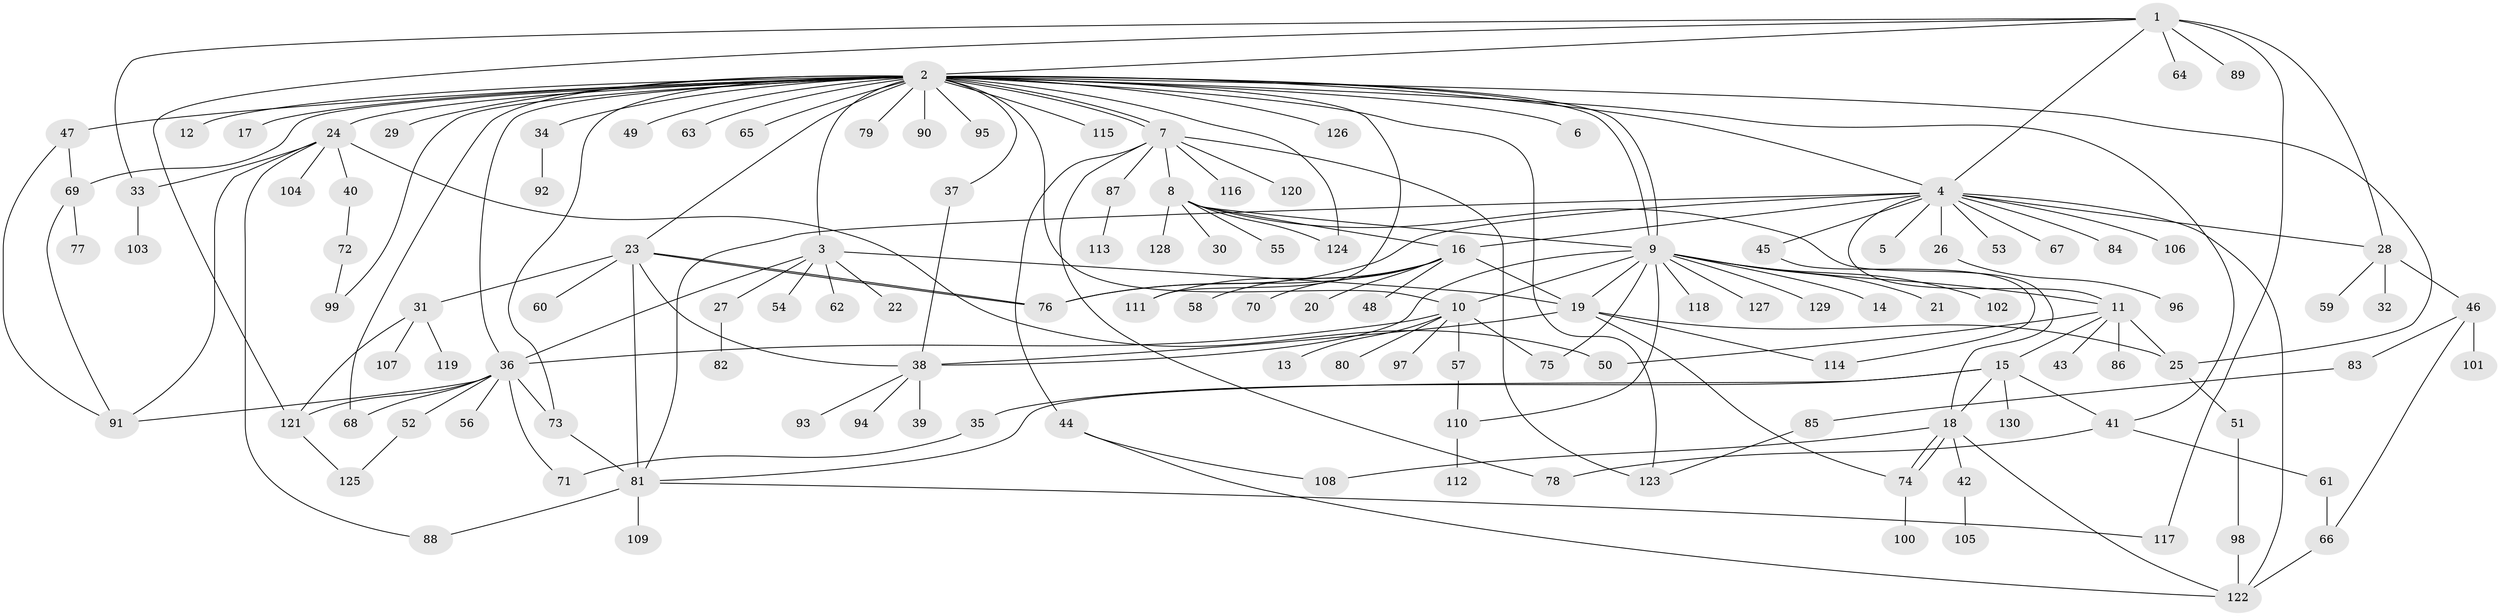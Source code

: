 // Generated by graph-tools (version 1.1) at 2025/35/03/09/25 02:35:41]
// undirected, 130 vertices, 185 edges
graph export_dot {
graph [start="1"]
  node [color=gray90,style=filled];
  1;
  2;
  3;
  4;
  5;
  6;
  7;
  8;
  9;
  10;
  11;
  12;
  13;
  14;
  15;
  16;
  17;
  18;
  19;
  20;
  21;
  22;
  23;
  24;
  25;
  26;
  27;
  28;
  29;
  30;
  31;
  32;
  33;
  34;
  35;
  36;
  37;
  38;
  39;
  40;
  41;
  42;
  43;
  44;
  45;
  46;
  47;
  48;
  49;
  50;
  51;
  52;
  53;
  54;
  55;
  56;
  57;
  58;
  59;
  60;
  61;
  62;
  63;
  64;
  65;
  66;
  67;
  68;
  69;
  70;
  71;
  72;
  73;
  74;
  75;
  76;
  77;
  78;
  79;
  80;
  81;
  82;
  83;
  84;
  85;
  86;
  87;
  88;
  89;
  90;
  91;
  92;
  93;
  94;
  95;
  96;
  97;
  98;
  99;
  100;
  101;
  102;
  103;
  104;
  105;
  106;
  107;
  108;
  109;
  110;
  111;
  112;
  113;
  114;
  115;
  116;
  117;
  118;
  119;
  120;
  121;
  122;
  123;
  124;
  125;
  126;
  127;
  128;
  129;
  130;
  1 -- 2;
  1 -- 4;
  1 -- 28;
  1 -- 33;
  1 -- 64;
  1 -- 89;
  1 -- 117;
  1 -- 121;
  2 -- 3;
  2 -- 4;
  2 -- 6;
  2 -- 7;
  2 -- 7;
  2 -- 9;
  2 -- 9;
  2 -- 10;
  2 -- 12;
  2 -- 17;
  2 -- 23;
  2 -- 24;
  2 -- 25;
  2 -- 29;
  2 -- 34;
  2 -- 36;
  2 -- 37;
  2 -- 41;
  2 -- 47;
  2 -- 49;
  2 -- 63;
  2 -- 65;
  2 -- 68;
  2 -- 69;
  2 -- 73;
  2 -- 79;
  2 -- 90;
  2 -- 95;
  2 -- 99;
  2 -- 111;
  2 -- 115;
  2 -- 123;
  2 -- 124;
  2 -- 126;
  3 -- 19;
  3 -- 22;
  3 -- 27;
  3 -- 36;
  3 -- 54;
  3 -- 62;
  4 -- 5;
  4 -- 11;
  4 -- 16;
  4 -- 26;
  4 -- 28;
  4 -- 45;
  4 -- 53;
  4 -- 67;
  4 -- 76;
  4 -- 81;
  4 -- 84;
  4 -- 106;
  4 -- 122;
  7 -- 8;
  7 -- 44;
  7 -- 78;
  7 -- 87;
  7 -- 116;
  7 -- 120;
  7 -- 123;
  8 -- 9;
  8 -- 16;
  8 -- 18;
  8 -- 30;
  8 -- 55;
  8 -- 124;
  8 -- 128;
  9 -- 10;
  9 -- 11;
  9 -- 14;
  9 -- 19;
  9 -- 21;
  9 -- 38;
  9 -- 75;
  9 -- 102;
  9 -- 110;
  9 -- 118;
  9 -- 127;
  9 -- 129;
  10 -- 13;
  10 -- 36;
  10 -- 57;
  10 -- 75;
  10 -- 80;
  10 -- 97;
  11 -- 15;
  11 -- 25;
  11 -- 43;
  11 -- 50;
  11 -- 86;
  15 -- 18;
  15 -- 35;
  15 -- 41;
  15 -- 81;
  15 -- 130;
  16 -- 19;
  16 -- 20;
  16 -- 48;
  16 -- 58;
  16 -- 70;
  16 -- 76;
  16 -- 111;
  18 -- 42;
  18 -- 74;
  18 -- 74;
  18 -- 108;
  18 -- 122;
  19 -- 25;
  19 -- 38;
  19 -- 74;
  19 -- 114;
  23 -- 31;
  23 -- 38;
  23 -- 60;
  23 -- 76;
  23 -- 76;
  23 -- 81;
  24 -- 33;
  24 -- 40;
  24 -- 50;
  24 -- 88;
  24 -- 91;
  24 -- 104;
  25 -- 51;
  26 -- 96;
  27 -- 82;
  28 -- 32;
  28 -- 46;
  28 -- 59;
  31 -- 107;
  31 -- 119;
  31 -- 121;
  33 -- 103;
  34 -- 92;
  35 -- 71;
  36 -- 52;
  36 -- 56;
  36 -- 68;
  36 -- 71;
  36 -- 73;
  36 -- 91;
  36 -- 121;
  37 -- 38;
  38 -- 39;
  38 -- 93;
  38 -- 94;
  40 -- 72;
  41 -- 61;
  41 -- 78;
  42 -- 105;
  44 -- 108;
  44 -- 122;
  45 -- 114;
  46 -- 66;
  46 -- 83;
  46 -- 101;
  47 -- 69;
  47 -- 91;
  51 -- 98;
  52 -- 125;
  57 -- 110;
  61 -- 66;
  66 -- 122;
  69 -- 77;
  69 -- 91;
  72 -- 99;
  73 -- 81;
  74 -- 100;
  81 -- 88;
  81 -- 109;
  81 -- 117;
  83 -- 85;
  85 -- 123;
  87 -- 113;
  98 -- 122;
  110 -- 112;
  121 -- 125;
}
